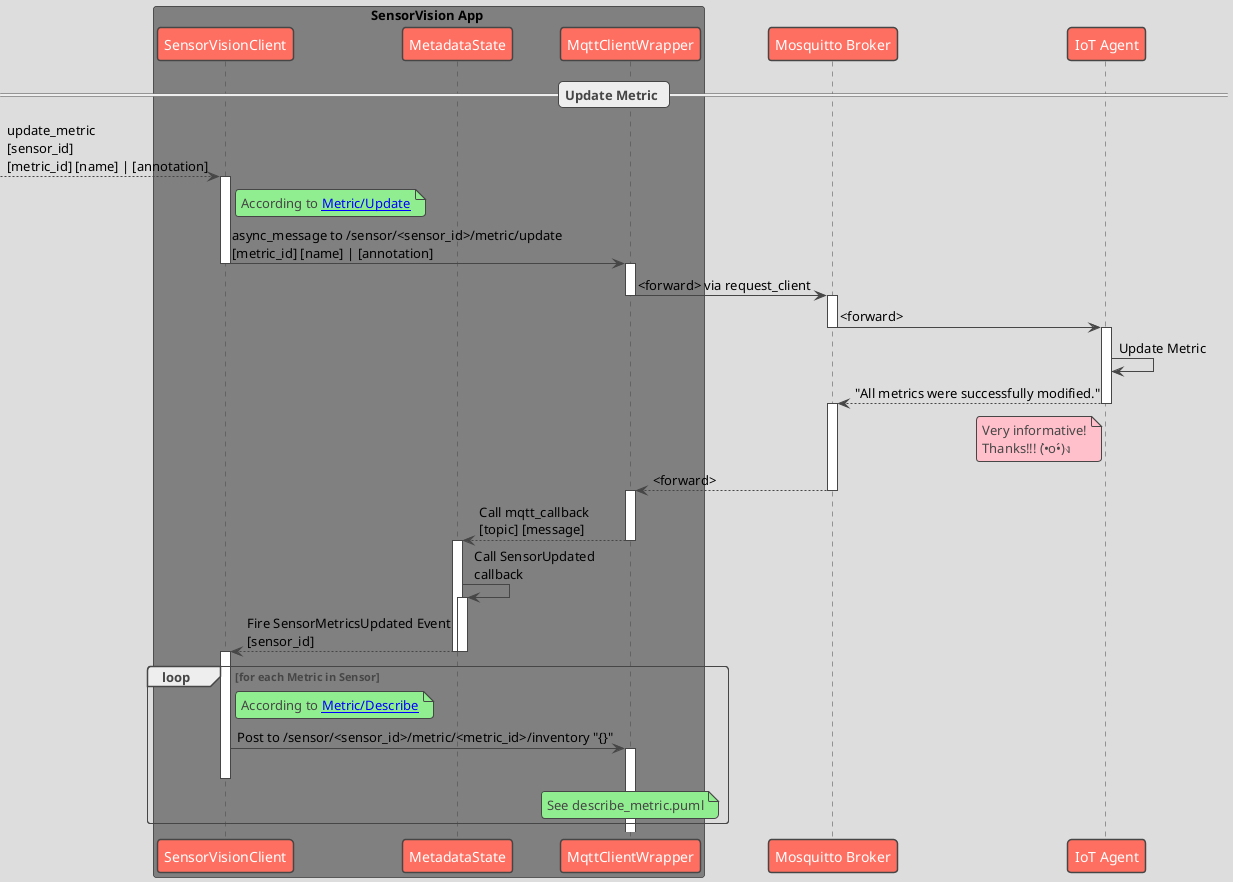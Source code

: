 @startuml

!theme toy

box SensorVision App #grey
    participant SensorVisionClient as Client
    participant MetadataState as State
    participant MqttClientWrapper as Mqtt
end box

participant "Mosquitto Broker" as Broker
participant "IoT Agent" as Agent

== Update Metric ==
--> Client ++: update_metric\n[sensor_id]\n[metric_id] [name] | [annotation]
note right Client: According to [[https://docs-iot.teamviewer.com/mqtt-api/#543-update Metric/Update]]
Client -> Mqtt --++: async_message to /sensor/<sensor_id>/metric/update\n[metric_id] [name] | [annotation]
Mqtt -> Broker --++: <forward> via request_client
Broker -> Agent --++: <forward>
Agent -> Agent : Update Metric
Broker <-- Agent --++: "All metrics were successfully modified."
note left Agent #pink
Very informative!
Thanks!!! (•̀o•́)ง
end note
Mqtt <-- Broker --++: <forward>
State <-- Mqtt --++: Call mqtt_callback\n[topic] [message]
State -> State ++: Call SensorUpdated\ncallback
Client <-- State --++: Fire SensorMetricsUpdated Event\n[sensor_id]
deactivate State

loop for each Metric in Sensor
    note right Client: According to [[https://docs-iot.teamviewer.com/mqtt-api/#542-describe Metric/Describe]]
    Client -> Mqtt ++--: Post to /sensor/<sensor_id>/metric/<metric_id>/inventory "{}"
    note over Mqtt: See describe_metric.puml
end loop
@enduml
